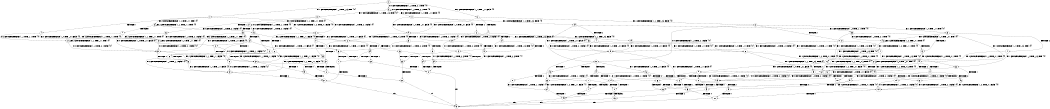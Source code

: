 digraph BCG {
size = "7, 10.5";
center = TRUE;
node [shape = circle];
0 [peripheries = 2];
0 -> 1 [label = "EX !1 !ATOMIC_EXCH_BRANCH (1, +1, TRUE, +0, 3, TRUE) !{0}"];
0 -> 2 [label = "EX !2 !ATOMIC_EXCH_BRANCH (1, +1, TRUE, +1, 1, FALSE) !{0}"];
0 -> 3 [label = "EX !0 !ATOMIC_EXCH_BRANCH (1, +0, TRUE, +0, 1, TRUE) !{0}"];
1 -> 4 [label = "TERMINATE !1"];
1 -> 5 [label = "EX !2 !ATOMIC_EXCH_BRANCH (1, +1, TRUE, +1, 1, TRUE) !{0}"];
1 -> 6 [label = "EX !0 !ATOMIC_EXCH_BRANCH (1, +0, TRUE, +0, 1, FALSE) !{0}"];
2 -> 7 [label = "TERMINATE !2"];
2 -> 8 [label = "EX !1 !ATOMIC_EXCH_BRANCH (1, +1, TRUE, +0, 3, FALSE) !{0}"];
2 -> 9 [label = "EX !0 !ATOMIC_EXCH_BRANCH (1, +0, TRUE, +0, 1, FALSE) !{0}"];
3 -> 10 [label = "EX !1 !ATOMIC_EXCH_BRANCH (1, +1, TRUE, +0, 3, TRUE) !{0}"];
3 -> 11 [label = "EX !2 !ATOMIC_EXCH_BRANCH (1, +1, TRUE, +1, 1, FALSE) !{0}"];
3 -> 3 [label = "EX !0 !ATOMIC_EXCH_BRANCH (1, +0, TRUE, +0, 1, TRUE) !{0}"];
4 -> 12 [label = "EX !2 !ATOMIC_EXCH_BRANCH (1, +1, TRUE, +1, 1, TRUE) !{0}"];
4 -> 13 [label = "EX !0 !ATOMIC_EXCH_BRANCH (1, +0, TRUE, +0, 1, FALSE) !{0}"];
5 -> 14 [label = "TERMINATE !1"];
5 -> 15 [label = "EX !0 !ATOMIC_EXCH_BRANCH (1, +0, TRUE, +0, 1, FALSE) !{0}"];
5 -> 5 [label = "EX !2 !ATOMIC_EXCH_BRANCH (1, +1, TRUE, +1, 1, TRUE) !{0}"];
6 -> 16 [label = "TERMINATE !1"];
6 -> 17 [label = "TERMINATE !0"];
6 -> 18 [label = "EX !2 !ATOMIC_EXCH_BRANCH (1, +1, TRUE, +1, 1, FALSE) !{0}"];
7 -> 19 [label = "EX !1 !ATOMIC_EXCH_BRANCH (1, +1, TRUE, +0, 3, FALSE) !{0}"];
7 -> 20 [label = "EX !0 !ATOMIC_EXCH_BRANCH (1, +0, TRUE, +0, 1, FALSE) !{0}"];
8 -> 21 [label = "TERMINATE !2"];
8 -> 22 [label = "EX !0 !ATOMIC_EXCH_BRANCH (1, +0, TRUE, +0, 1, FALSE) !{0}"];
8 -> 23 [label = "EX !1 !ATOMIC_EXCH_BRANCH (1, +0, TRUE, +1, 1, TRUE) !{0}"];
9 -> 24 [label = "TERMINATE !2"];
9 -> 25 [label = "TERMINATE !0"];
9 -> 18 [label = "EX !1 !ATOMIC_EXCH_BRANCH (1, +1, TRUE, +0, 3, TRUE) !{0}"];
10 -> 26 [label = "TERMINATE !1"];
10 -> 27 [label = "EX !2 !ATOMIC_EXCH_BRANCH (1, +1, TRUE, +1, 1, TRUE) !{0}"];
10 -> 6 [label = "EX !0 !ATOMIC_EXCH_BRANCH (1, +0, TRUE, +0, 1, FALSE) !{0}"];
11 -> 28 [label = "TERMINATE !2"];
11 -> 29 [label = "EX !1 !ATOMIC_EXCH_BRANCH (1, +1, TRUE, +0, 3, FALSE) !{0}"];
11 -> 9 [label = "EX !0 !ATOMIC_EXCH_BRANCH (1, +0, TRUE, +0, 1, FALSE) !{0}"];
12 -> 30 [label = "EX !0 !ATOMIC_EXCH_BRANCH (1, +0, TRUE, +0, 1, FALSE) !{0}"];
12 -> 12 [label = "EX !2 !ATOMIC_EXCH_BRANCH (1, +1, TRUE, +1, 1, TRUE) !{0}"];
13 -> 31 [label = "TERMINATE !0"];
13 -> 32 [label = "EX !2 !ATOMIC_EXCH_BRANCH (1, +1, TRUE, +1, 1, FALSE) !{0}"];
14 -> 30 [label = "EX !0 !ATOMIC_EXCH_BRANCH (1, +0, TRUE, +0, 1, FALSE) !{0}"];
14 -> 12 [label = "EX !2 !ATOMIC_EXCH_BRANCH (1, +1, TRUE, +1, 1, TRUE) !{0}"];
15 -> 33 [label = "TERMINATE !1"];
15 -> 34 [label = "TERMINATE !0"];
15 -> 18 [label = "EX !2 !ATOMIC_EXCH_BRANCH (1, +1, TRUE, +1, 1, FALSE) !{0}"];
16 -> 31 [label = "TERMINATE !0"];
16 -> 32 [label = "EX !2 !ATOMIC_EXCH_BRANCH (1, +1, TRUE, +1, 1, FALSE) !{0}"];
17 -> 35 [label = "TERMINATE !1"];
17 -> 36 [label = "EX !2 !ATOMIC_EXCH_BRANCH (1, +1, TRUE, +1, 1, FALSE) !{1}"];
18 -> 37 [label = "TERMINATE !1"];
18 -> 38 [label = "TERMINATE !2"];
18 -> 39 [label = "TERMINATE !0"];
19 -> 40 [label = "EX !0 !ATOMIC_EXCH_BRANCH (1, +0, TRUE, +0, 1, FALSE) !{0}"];
19 -> 41 [label = "EX !1 !ATOMIC_EXCH_BRANCH (1, +0, TRUE, +1, 1, TRUE) !{0}"];
20 -> 42 [label = "TERMINATE !0"];
20 -> 43 [label = "EX !1 !ATOMIC_EXCH_BRANCH (1, +1, TRUE, +0, 3, TRUE) !{0}"];
21 -> 40 [label = "EX !0 !ATOMIC_EXCH_BRANCH (1, +0, TRUE, +0, 1, FALSE) !{0}"];
21 -> 41 [label = "EX !1 !ATOMIC_EXCH_BRANCH (1, +0, TRUE, +1, 1, TRUE) !{0}"];
22 -> 44 [label = "TERMINATE !2"];
22 -> 45 [label = "TERMINATE !0"];
22 -> 46 [label = "EX !1 !ATOMIC_EXCH_BRANCH (1, +0, TRUE, +1, 1, FALSE) !{0}"];
23 -> 47 [label = "TERMINATE !2"];
23 -> 48 [label = "EX !0 !ATOMIC_EXCH_BRANCH (1, +0, TRUE, +0, 1, TRUE) !{0}"];
23 -> 49 [label = "EX !1 !ATOMIC_EXCH_BRANCH (1, +1, TRUE, +0, 3, TRUE) !{0}"];
24 -> 42 [label = "TERMINATE !0"];
24 -> 43 [label = "EX !1 !ATOMIC_EXCH_BRANCH (1, +1, TRUE, +0, 3, TRUE) !{0}"];
25 -> 50 [label = "TERMINATE !2"];
25 -> 36 [label = "EX !1 !ATOMIC_EXCH_BRANCH (1, +1, TRUE, +0, 3, TRUE) !{1}"];
26 -> 51 [label = "EX !2 !ATOMIC_EXCH_BRANCH (1, +1, TRUE, +1, 1, TRUE) !{0}"];
26 -> 13 [label = "EX !0 !ATOMIC_EXCH_BRANCH (1, +0, TRUE, +0, 1, FALSE) !{0}"];
27 -> 52 [label = "TERMINATE !1"];
27 -> 27 [label = "EX !2 !ATOMIC_EXCH_BRANCH (1, +1, TRUE, +1, 1, TRUE) !{0}"];
27 -> 15 [label = "EX !0 !ATOMIC_EXCH_BRANCH (1, +0, TRUE, +0, 1, FALSE) !{0}"];
28 -> 53 [label = "EX !1 !ATOMIC_EXCH_BRANCH (1, +1, TRUE, +0, 3, FALSE) !{0}"];
28 -> 20 [label = "EX !0 !ATOMIC_EXCH_BRANCH (1, +0, TRUE, +0, 1, FALSE) !{0}"];
29 -> 54 [label = "TERMINATE !2"];
29 -> 55 [label = "EX !1 !ATOMIC_EXCH_BRANCH (1, +0, TRUE, +1, 1, TRUE) !{0}"];
29 -> 22 [label = "EX !0 !ATOMIC_EXCH_BRANCH (1, +0, TRUE, +0, 1, FALSE) !{0}"];
30 -> 56 [label = "TERMINATE !0"];
30 -> 32 [label = "EX !2 !ATOMIC_EXCH_BRANCH (1, +1, TRUE, +1, 1, FALSE) !{0}"];
31 -> 57 [label = "EX !2 !ATOMIC_EXCH_BRANCH (1, +1, TRUE, +1, 1, FALSE) !{2}"];
32 -> 58 [label = "TERMINATE !2"];
32 -> 59 [label = "TERMINATE !0"];
33 -> 56 [label = "TERMINATE !0"];
33 -> 32 [label = "EX !2 !ATOMIC_EXCH_BRANCH (1, +1, TRUE, +1, 1, FALSE) !{0}"];
34 -> 60 [label = "TERMINATE !1"];
34 -> 36 [label = "EX !2 !ATOMIC_EXCH_BRANCH (1, +1, TRUE, +1, 1, FALSE) !{1}"];
35 -> 57 [label = "EX !2 !ATOMIC_EXCH_BRANCH (1, +1, TRUE, +1, 1, FALSE) !{2}"];
36 -> 61 [label = "TERMINATE !1"];
36 -> 62 [label = "TERMINATE !2"];
37 -> 58 [label = "TERMINATE !2"];
37 -> 59 [label = "TERMINATE !0"];
38 -> 63 [label = "TERMINATE !1"];
38 -> 64 [label = "TERMINATE !0"];
39 -> 61 [label = "TERMINATE !1"];
39 -> 62 [label = "TERMINATE !2"];
40 -> 65 [label = "TERMINATE !0"];
40 -> 66 [label = "EX !1 !ATOMIC_EXCH_BRANCH (1, +0, TRUE, +1, 1, FALSE) !{0}"];
41 -> 67 [label = "EX !0 !ATOMIC_EXCH_BRANCH (1, +0, TRUE, +0, 1, TRUE) !{0}"];
41 -> 68 [label = "EX !1 !ATOMIC_EXCH_BRANCH (1, +1, TRUE, +0, 3, TRUE) !{0}"];
42 -> 69 [label = "EX !1 !ATOMIC_EXCH_BRANCH (1, +1, TRUE, +0, 3, TRUE) !{1}"];
43 -> 63 [label = "TERMINATE !1"];
43 -> 64 [label = "TERMINATE !0"];
44 -> 65 [label = "TERMINATE !0"];
44 -> 66 [label = "EX !1 !ATOMIC_EXCH_BRANCH (1, +0, TRUE, +1, 1, FALSE) !{0}"];
45 -> 70 [label = "TERMINATE !2"];
45 -> 71 [label = "EX !1 !ATOMIC_EXCH_BRANCH (1, +0, TRUE, +1, 1, FALSE) !{1}"];
46 -> 72 [label = "TERMINATE !1"];
46 -> 73 [label = "TERMINATE !2"];
46 -> 74 [label = "TERMINATE !0"];
47 -> 67 [label = "EX !0 !ATOMIC_EXCH_BRANCH (1, +0, TRUE, +0, 1, TRUE) !{0}"];
47 -> 68 [label = "EX !1 !ATOMIC_EXCH_BRANCH (1, +1, TRUE, +0, 3, TRUE) !{0}"];
48 -> 75 [label = "TERMINATE !2"];
48 -> 76 [label = "EX !1 !ATOMIC_EXCH_BRANCH (1, +1, TRUE, +0, 3, TRUE) !{0}"];
48 -> 48 [label = "EX !0 !ATOMIC_EXCH_BRANCH (1, +0, TRUE, +0, 1, TRUE) !{0}"];
49 -> 77 [label = "TERMINATE !1"];
49 -> 78 [label = "TERMINATE !2"];
49 -> 79 [label = "EX !0 !ATOMIC_EXCH_BRANCH (1, +0, TRUE, +0, 1, FALSE) !{0}"];
50 -> 69 [label = "EX !1 !ATOMIC_EXCH_BRANCH (1, +1, TRUE, +0, 3, TRUE) !{1}"];
51 -> 51 [label = "EX !2 !ATOMIC_EXCH_BRANCH (1, +1, TRUE, +1, 1, TRUE) !{0}"];
51 -> 30 [label = "EX !0 !ATOMIC_EXCH_BRANCH (1, +0, TRUE, +0, 1, FALSE) !{0}"];
52 -> 51 [label = "EX !2 !ATOMIC_EXCH_BRANCH (1, +1, TRUE, +1, 1, TRUE) !{0}"];
52 -> 30 [label = "EX !0 !ATOMIC_EXCH_BRANCH (1, +0, TRUE, +0, 1, FALSE) !{0}"];
53 -> 80 [label = "EX !1 !ATOMIC_EXCH_BRANCH (1, +0, TRUE, +1, 1, TRUE) !{0}"];
53 -> 40 [label = "EX !0 !ATOMIC_EXCH_BRANCH (1, +0, TRUE, +0, 1, FALSE) !{0}"];
54 -> 80 [label = "EX !1 !ATOMIC_EXCH_BRANCH (1, +0, TRUE, +1, 1, TRUE) !{0}"];
54 -> 40 [label = "EX !0 !ATOMIC_EXCH_BRANCH (1, +0, TRUE, +0, 1, FALSE) !{0}"];
55 -> 75 [label = "TERMINATE !2"];
55 -> 76 [label = "EX !1 !ATOMIC_EXCH_BRANCH (1, +1, TRUE, +0, 3, TRUE) !{0}"];
55 -> 48 [label = "EX !0 !ATOMIC_EXCH_BRANCH (1, +0, TRUE, +0, 1, TRUE) !{0}"];
56 -> 57 [label = "EX !2 !ATOMIC_EXCH_BRANCH (1, +1, TRUE, +1, 1, FALSE) !{2}"];
57 -> 81 [label = "TERMINATE !2"];
58 -> 82 [label = "TERMINATE !0"];
59 -> 81 [label = "TERMINATE !2"];
60 -> 57 [label = "EX !2 !ATOMIC_EXCH_BRANCH (1, +1, TRUE, +1, 1, FALSE) !{2}"];
61 -> 81 [label = "TERMINATE !2"];
62 -> 83 [label = "TERMINATE !1"];
63 -> 82 [label = "TERMINATE !0"];
64 -> 83 [label = "TERMINATE !1"];
65 -> 84 [label = "EX !1 !ATOMIC_EXCH_BRANCH (1, +0, TRUE, +1, 1, FALSE) !{1}"];
66 -> 85 [label = "TERMINATE !1"];
66 -> 86 [label = "TERMINATE !0"];
67 -> 87 [label = "EX !1 !ATOMIC_EXCH_BRANCH (1, +1, TRUE, +0, 3, TRUE) !{0}"];
67 -> 67 [label = "EX !0 !ATOMIC_EXCH_BRANCH (1, +0, TRUE, +0, 1, TRUE) !{0}"];
68 -> 88 [label = "TERMINATE !1"];
68 -> 89 [label = "EX !0 !ATOMIC_EXCH_BRANCH (1, +0, TRUE, +0, 1, FALSE) !{0}"];
69 -> 83 [label = "TERMINATE !1"];
70 -> 84 [label = "EX !1 !ATOMIC_EXCH_BRANCH (1, +0, TRUE, +1, 1, FALSE) !{1}"];
71 -> 90 [label = "TERMINATE !1"];
71 -> 91 [label = "TERMINATE !2"];
72 -> 92 [label = "TERMINATE !2"];
72 -> 93 [label = "TERMINATE !0"];
73 -> 85 [label = "TERMINATE !1"];
73 -> 86 [label = "TERMINATE !0"];
74 -> 90 [label = "TERMINATE !1"];
74 -> 91 [label = "TERMINATE !2"];
75 -> 87 [label = "EX !1 !ATOMIC_EXCH_BRANCH (1, +1, TRUE, +0, 3, TRUE) !{0}"];
75 -> 67 [label = "EX !0 !ATOMIC_EXCH_BRANCH (1, +0, TRUE, +0, 1, TRUE) !{0}"];
76 -> 94 [label = "TERMINATE !1"];
76 -> 95 [label = "TERMINATE !2"];
76 -> 79 [label = "EX !0 !ATOMIC_EXCH_BRANCH (1, +0, TRUE, +0, 1, FALSE) !{0}"];
77 -> 96 [label = "TERMINATE !2"];
77 -> 97 [label = "EX !0 !ATOMIC_EXCH_BRANCH (1, +0, TRUE, +0, 1, FALSE) !{0}"];
78 -> 88 [label = "TERMINATE !1"];
78 -> 89 [label = "EX !0 !ATOMIC_EXCH_BRANCH (1, +0, TRUE, +0, 1, FALSE) !{0}"];
79 -> 72 [label = "TERMINATE !1"];
79 -> 73 [label = "TERMINATE !2"];
79 -> 74 [label = "TERMINATE !0"];
80 -> 87 [label = "EX !1 !ATOMIC_EXCH_BRANCH (1, +1, TRUE, +0, 3, TRUE) !{0}"];
80 -> 67 [label = "EX !0 !ATOMIC_EXCH_BRANCH (1, +0, TRUE, +0, 1, TRUE) !{0}"];
81 -> 98 [label = "exit"];
82 -> 98 [label = "exit"];
83 -> 98 [label = "exit"];
84 -> 99 [label = "TERMINATE !1"];
85 -> 100 [label = "TERMINATE !0"];
86 -> 99 [label = "TERMINATE !1"];
87 -> 101 [label = "TERMINATE !1"];
87 -> 89 [label = "EX !0 !ATOMIC_EXCH_BRANCH (1, +0, TRUE, +0, 1, FALSE) !{0}"];
88 -> 102 [label = "EX !0 !ATOMIC_EXCH_BRANCH (1, +0, TRUE, +0, 1, FALSE) !{0}"];
89 -> 85 [label = "TERMINATE !1"];
89 -> 86 [label = "TERMINATE !0"];
90 -> 103 [label = "TERMINATE !2"];
91 -> 99 [label = "TERMINATE !1"];
92 -> 100 [label = "TERMINATE !0"];
93 -> 103 [label = "TERMINATE !2"];
94 -> 104 [label = "TERMINATE !2"];
94 -> 97 [label = "EX !0 !ATOMIC_EXCH_BRANCH (1, +0, TRUE, +0, 1, FALSE) !{0}"];
95 -> 101 [label = "TERMINATE !1"];
95 -> 89 [label = "EX !0 !ATOMIC_EXCH_BRANCH (1, +0, TRUE, +0, 1, FALSE) !{0}"];
96 -> 102 [label = "EX !0 !ATOMIC_EXCH_BRANCH (1, +0, TRUE, +0, 1, FALSE) !{0}"];
97 -> 92 [label = "TERMINATE !2"];
97 -> 93 [label = "TERMINATE !0"];
99 -> 98 [label = "exit"];
100 -> 98 [label = "exit"];
101 -> 102 [label = "EX !0 !ATOMIC_EXCH_BRANCH (1, +0, TRUE, +0, 1, FALSE) !{0}"];
102 -> 100 [label = "TERMINATE !0"];
103 -> 98 [label = "exit"];
104 -> 102 [label = "EX !0 !ATOMIC_EXCH_BRANCH (1, +0, TRUE, +0, 1, FALSE) !{0}"];
}
